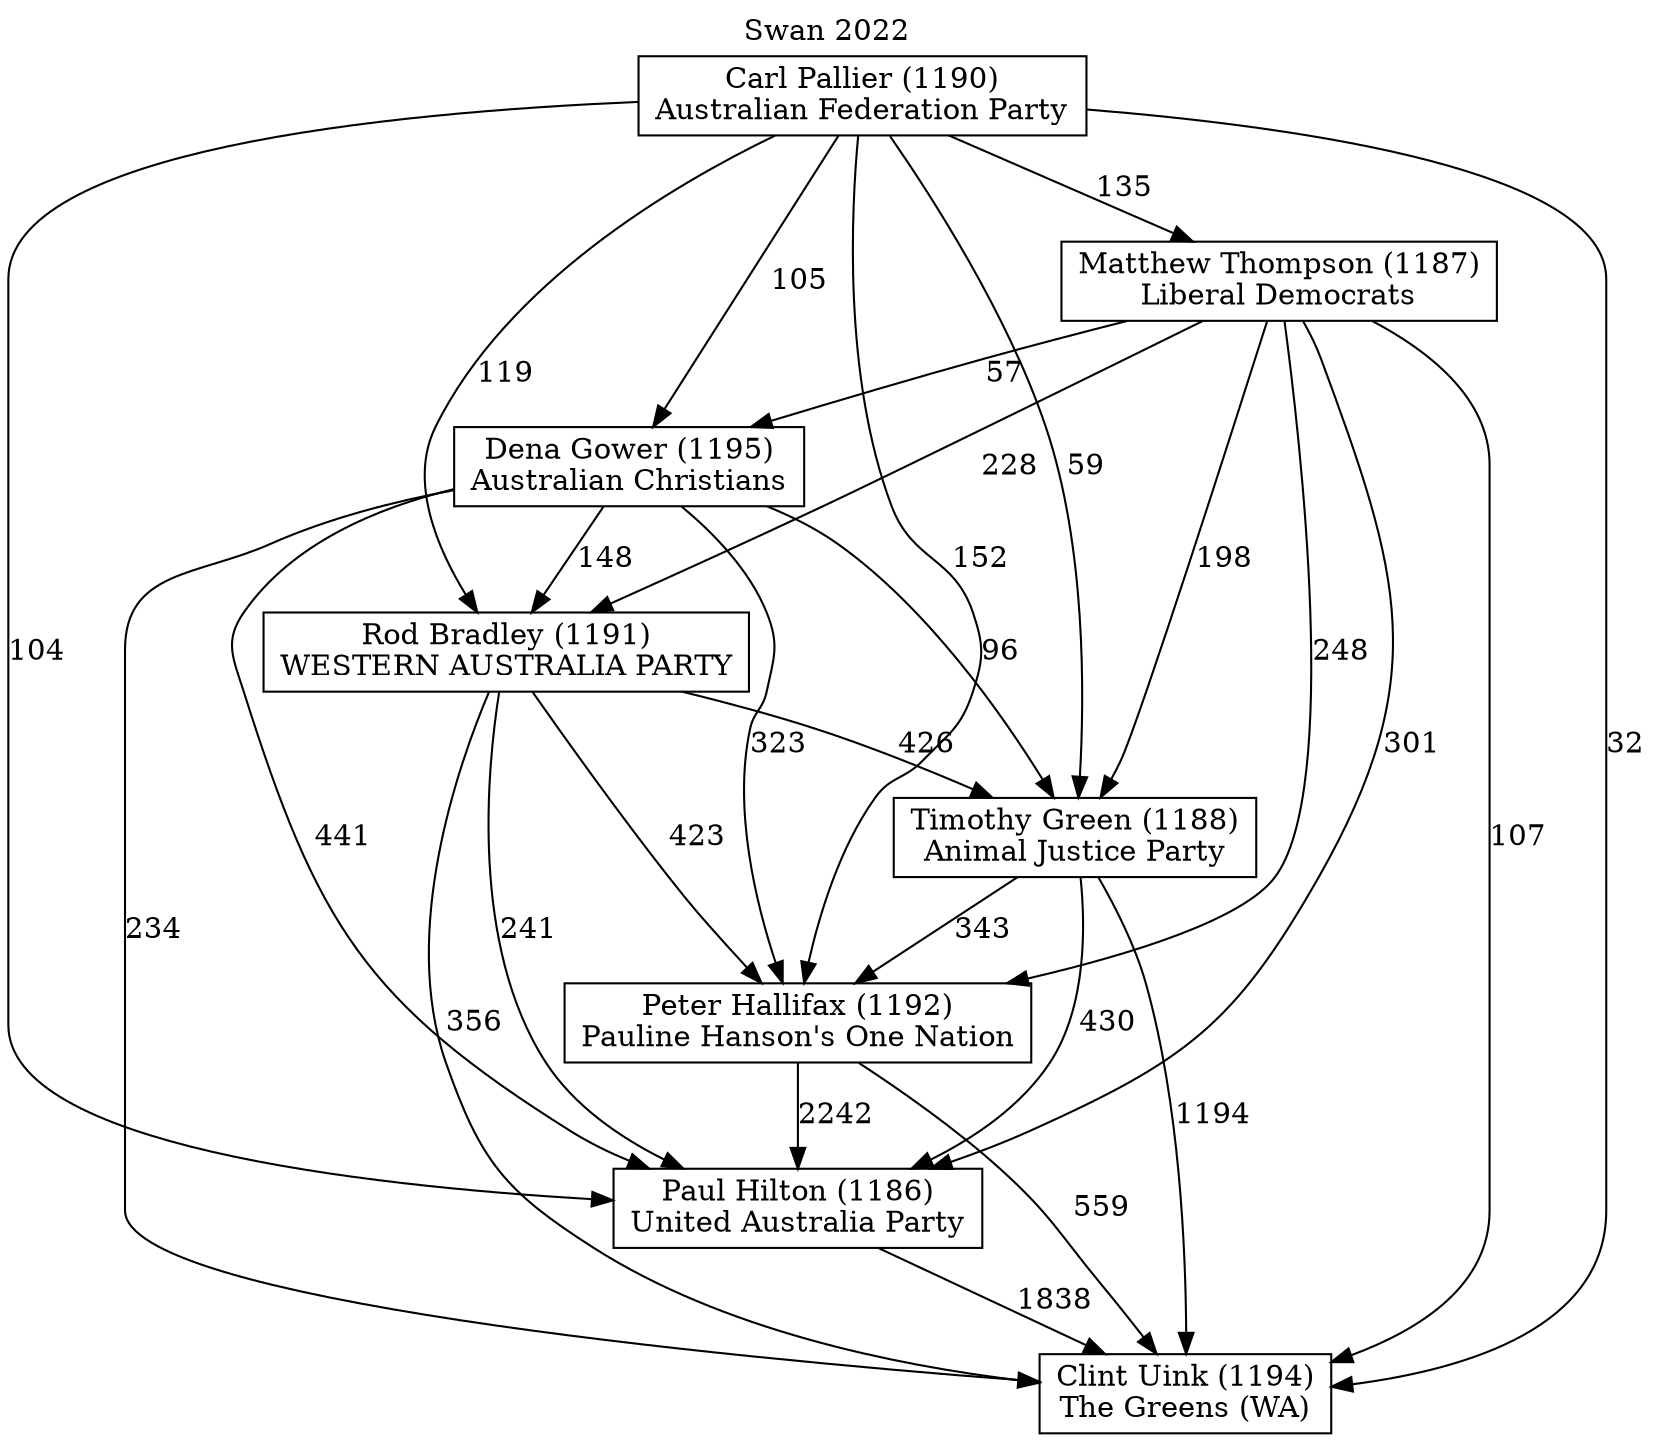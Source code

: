 // House preference flow
digraph "Clint Uink (1194)_Swan_2022" {
	graph [label="Swan 2022" labelloc=t mclimit=10]
	node [shape=box]
	"Paul Hilton (1186)" [label="Paul Hilton (1186)
United Australia Party"]
	"Rod Bradley (1191)" [label="Rod Bradley (1191)
WESTERN AUSTRALIA PARTY"]
	"Matthew Thompson (1187)" [label="Matthew Thompson (1187)
Liberal Democrats"]
	"Carl Pallier (1190)" [label="Carl Pallier (1190)
Australian Federation Party"]
	"Dena Gower (1195)" [label="Dena Gower (1195)
Australian Christians"]
	"Peter Hallifax (1192)" [label="Peter Hallifax (1192)
Pauline Hanson's One Nation"]
	"Clint Uink (1194)" [label="Clint Uink (1194)
The Greens (WA)"]
	"Timothy Green (1188)" [label="Timothy Green (1188)
Animal Justice Party"]
	"Paul Hilton (1186)" -> "Clint Uink (1194)" [label=1838]
	"Carl Pallier (1190)" -> "Matthew Thompson (1187)" [label=135]
	"Dena Gower (1195)" -> "Paul Hilton (1186)" [label=441]
	"Timothy Green (1188)" -> "Paul Hilton (1186)" [label=430]
	"Timothy Green (1188)" -> "Peter Hallifax (1192)" [label=343]
	"Matthew Thompson (1187)" -> "Clint Uink (1194)" [label=107]
	"Carl Pallier (1190)" -> "Timothy Green (1188)" [label=59]
	"Rod Bradley (1191)" -> "Paul Hilton (1186)" [label=241]
	"Dena Gower (1195)" -> "Rod Bradley (1191)" [label=148]
	"Carl Pallier (1190)" -> "Clint Uink (1194)" [label=32]
	"Dena Gower (1195)" -> "Clint Uink (1194)" [label=234]
	"Matthew Thompson (1187)" -> "Paul Hilton (1186)" [label=301]
	"Peter Hallifax (1192)" -> "Clint Uink (1194)" [label=559]
	"Carl Pallier (1190)" -> "Dena Gower (1195)" [label=105]
	"Rod Bradley (1191)" -> "Timothy Green (1188)" [label=426]
	"Carl Pallier (1190)" -> "Peter Hallifax (1192)" [label=152]
	"Dena Gower (1195)" -> "Timothy Green (1188)" [label=96]
	"Dena Gower (1195)" -> "Peter Hallifax (1192)" [label=323]
	"Rod Bradley (1191)" -> "Peter Hallifax (1192)" [label=423]
	"Matthew Thompson (1187)" -> "Rod Bradley (1191)" [label=228]
	"Matthew Thompson (1187)" -> "Dena Gower (1195)" [label=57]
	"Rod Bradley (1191)" -> "Clint Uink (1194)" [label=356]
	"Timothy Green (1188)" -> "Clint Uink (1194)" [label=1194]
	"Matthew Thompson (1187)" -> "Timothy Green (1188)" [label=198]
	"Carl Pallier (1190)" -> "Rod Bradley (1191)" [label=119]
	"Matthew Thompson (1187)" -> "Peter Hallifax (1192)" [label=248]
	"Carl Pallier (1190)" -> "Paul Hilton (1186)" [label=104]
	"Peter Hallifax (1192)" -> "Paul Hilton (1186)" [label=2242]
}
